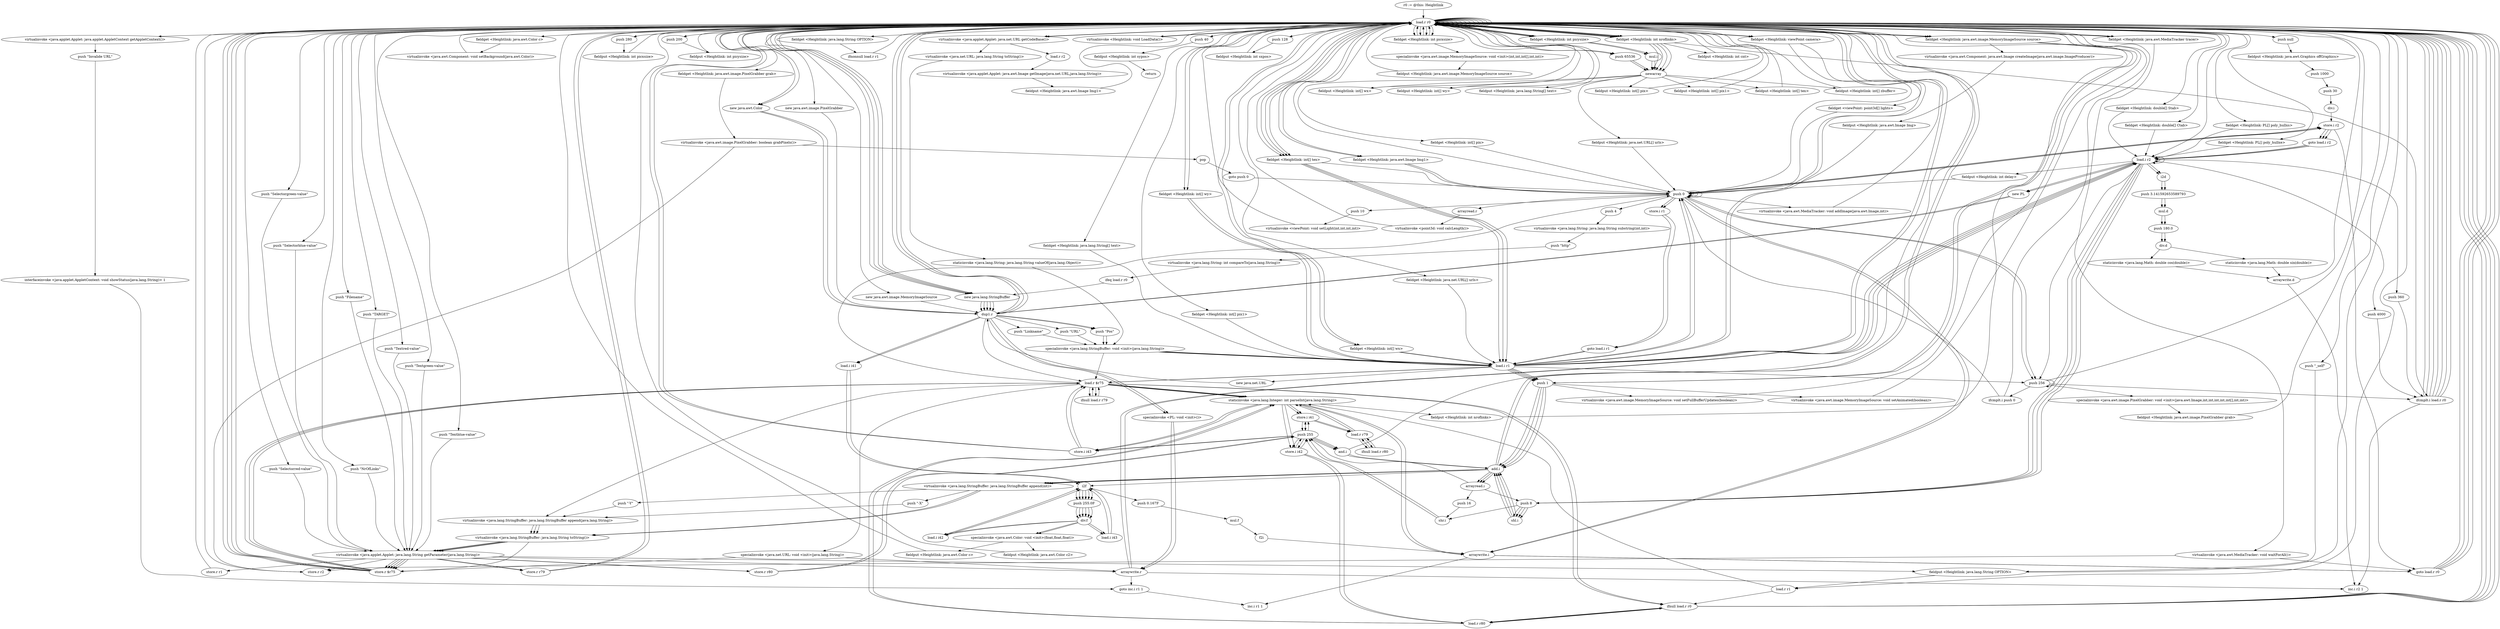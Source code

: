 digraph "" {
    "r0 := @this: Heightlink"
    "load.r r0"
    "r0 := @this: Heightlink"->"load.r r0";
    "load.r r0"->"load.r r0";
    "fieldget <Heightlink: java.awt.Color c>"
    "load.r r0"->"fieldget <Heightlink: java.awt.Color c>";
    "virtualinvoke <java.awt.Component: void setBackground(java.awt.Color)>"
    "fieldget <Heightlink: java.awt.Color c>"->"virtualinvoke <java.awt.Component: void setBackground(java.awt.Color)>";
    "virtualinvoke <java.awt.Component: void setBackground(java.awt.Color)>"->"load.r r0";
    "push null"
    "load.r r0"->"push null";
    "fieldput <Heightlink: java.awt.Graphics offGraphics>"
    "push null"->"fieldput <Heightlink: java.awt.Graphics offGraphics>";
    "push 1000"
    "fieldput <Heightlink: java.awt.Graphics offGraphics>"->"push 1000";
    "push 30"
    "push 1000"->"push 30";
    "div.i"
    "push 30"->"div.i";
    "store.i r2"
    "div.i"->"store.i r2";
    "goto load.r r0"
    "store.i r2"->"goto load.r r0";
    "goto load.r r0"->"load.r r0";
    "load.i r2"
    "load.r r0"->"load.i r2";
    "fieldput <Heightlink: int delay>"
    "load.i r2"->"fieldput <Heightlink: int delay>";
    "push 0"
    "fieldput <Heightlink: int delay>"->"push 0";
    "push 0"->"store.i r2";
    "goto load.i r2"
    "store.i r2"->"goto load.i r2";
    "goto load.i r2"->"load.i r2";
    "push 360"
    "load.i r2"->"push 360";
    "ifcmplt.i load.r r0"
    "push 360"->"ifcmplt.i load.r r0";
    "ifcmplt.i load.r r0"->"load.r r0";
    "push 280"
    "load.r r0"->"push 280";
    "fieldput <Heightlink: int picxsize>"
    "push 280"->"fieldput <Heightlink: int picxsize>";
    "fieldput <Heightlink: int picxsize>"->"load.r r0";
    "push 200"
    "load.r r0"->"push 200";
    "fieldput <Heightlink: int picysize>"
    "push 200"->"fieldput <Heightlink: int picysize>";
    "fieldput <Heightlink: int picysize>"->"load.r r0";
    "push \"NrOfLinks\""
    "load.r r0"->"push \"NrOfLinks\"";
    "virtualinvoke <java.applet.Applet: java.lang.String getParameter(java.lang.String)>"
    "push \"NrOfLinks\""->"virtualinvoke <java.applet.Applet: java.lang.String getParameter(java.lang.String)>";
    "store.r r1"
    "virtualinvoke <java.applet.Applet: java.lang.String getParameter(java.lang.String)>"->"store.r r1";
    "store.r r1"->"load.r r0";
    "push \"Filename\""
    "load.r r0"->"push \"Filename\"";
    "push \"Filename\""->"virtualinvoke <java.applet.Applet: java.lang.String getParameter(java.lang.String)>";
    "store.r r2"
    "virtualinvoke <java.applet.Applet: java.lang.String getParameter(java.lang.String)>"->"store.r r2";
    "store.r r2"->"load.r r0";
    "load.r r0"->"load.r r0";
    "push \"TARGET\""
    "load.r r0"->"push \"TARGET\"";
    "push \"TARGET\""->"virtualinvoke <java.applet.Applet: java.lang.String getParameter(java.lang.String)>";
    "fieldput <Heightlink: java.lang.String OPTION>"
    "virtualinvoke <java.applet.Applet: java.lang.String getParameter(java.lang.String)>"->"fieldput <Heightlink: java.lang.String OPTION>";
    "fieldput <Heightlink: java.lang.String OPTION>"->"load.r r0";
    "push \"Textred-value\""
    "load.r r0"->"push \"Textred-value\"";
    "push \"Textred-value\""->"virtualinvoke <java.applet.Applet: java.lang.String getParameter(java.lang.String)>";
    "store.r $r75"
    "virtualinvoke <java.applet.Applet: java.lang.String getParameter(java.lang.String)>"->"store.r $r75";
    "store.r $r75"->"load.r r0";
    "push \"Textgreen-value\""
    "load.r r0"->"push \"Textgreen-value\"";
    "push \"Textgreen-value\""->"virtualinvoke <java.applet.Applet: java.lang.String getParameter(java.lang.String)>";
    "store.r r79"
    "virtualinvoke <java.applet.Applet: java.lang.String getParameter(java.lang.String)>"->"store.r r79";
    "store.r r79"->"load.r r0";
    "push \"Textblue-value\""
    "load.r r0"->"push \"Textblue-value\"";
    "push \"Textblue-value\""->"virtualinvoke <java.applet.Applet: java.lang.String getParameter(java.lang.String)>";
    "store.r r80"
    "virtualinvoke <java.applet.Applet: java.lang.String getParameter(java.lang.String)>"->"store.r r80";
    "push 255"
    "store.r r80"->"push 255";
    "store.i i41"
    "push 255"->"store.i i41";
    "store.i i41"->"push 255";
    "store.i i42"
    "push 255"->"store.i i42";
    "store.i i42"->"push 255";
    "store.i i43"
    "push 255"->"store.i i43";
    "load.r $r75"
    "store.i i43"->"load.r $r75";
    "ifnull load.r r79"
    "load.r $r75"->"ifnull load.r r79";
    "ifnull load.r r79"->"load.r $r75";
    "staticinvoke <java.lang.Integer: int parseInt(java.lang.String)>"
    "load.r $r75"->"staticinvoke <java.lang.Integer: int parseInt(java.lang.String)>";
    "staticinvoke <java.lang.Integer: int parseInt(java.lang.String)>"->"store.i i41";
    "load.r r79"
    "store.i i41"->"load.r r79";
    "ifnull load.r r80"
    "load.r r79"->"ifnull load.r r80";
    "ifnull load.r r80"->"load.r r79";
    "load.r r79"->"staticinvoke <java.lang.Integer: int parseInt(java.lang.String)>";
    "staticinvoke <java.lang.Integer: int parseInt(java.lang.String)>"->"store.i i42";
    "load.r r80"
    "store.i i42"->"load.r r80";
    "ifnull load.r r0"
    "load.r r80"->"ifnull load.r r0";
    "ifnull load.r r0"->"load.r r80";
    "load.r r80"->"staticinvoke <java.lang.Integer: int parseInt(java.lang.String)>";
    "staticinvoke <java.lang.Integer: int parseInt(java.lang.String)>"->"store.i i43";
    "store.i i43"->"load.r r0";
    "new java.awt.Color"
    "load.r r0"->"new java.awt.Color";
    "dup1.r"
    "new java.awt.Color"->"dup1.r";
    "load.i i41"
    "dup1.r"->"load.i i41";
    "i2f"
    "load.i i41"->"i2f";
    "push 255.0F"
    "i2f"->"push 255.0F";
    "div.f"
    "push 255.0F"->"div.f";
    "load.i i42"
    "div.f"->"load.i i42";
    "load.i i42"->"i2f";
    "i2f"->"push 255.0F";
    "push 255.0F"->"div.f";
    "load.i i43"
    "div.f"->"load.i i43";
    "load.i i43"->"i2f";
    "i2f"->"push 255.0F";
    "push 255.0F"->"div.f";
    "specialinvoke <java.awt.Color: void <init>(float,float,float)>"
    "div.f"->"specialinvoke <java.awt.Color: void <init>(float,float,float)>";
    "fieldput <Heightlink: java.awt.Color c>"
    "specialinvoke <java.awt.Color: void <init>(float,float,float)>"->"fieldput <Heightlink: java.awt.Color c>";
    "fieldput <Heightlink: java.awt.Color c>"->"load.r r0";
    "push \"Selectorred-value\""
    "load.r r0"->"push \"Selectorred-value\"";
    "push \"Selectorred-value\""->"virtualinvoke <java.applet.Applet: java.lang.String getParameter(java.lang.String)>";
    "virtualinvoke <java.applet.Applet: java.lang.String getParameter(java.lang.String)>"->"store.r $r75";
    "store.r $r75"->"load.r r0";
    "push \"Selectorgreen-value\""
    "load.r r0"->"push \"Selectorgreen-value\"";
    "push \"Selectorgreen-value\""->"virtualinvoke <java.applet.Applet: java.lang.String getParameter(java.lang.String)>";
    "virtualinvoke <java.applet.Applet: java.lang.String getParameter(java.lang.String)>"->"store.r r79";
    "store.r r79"->"load.r r0";
    "push \"Selectorblue-value\""
    "load.r r0"->"push \"Selectorblue-value\"";
    "push \"Selectorblue-value\""->"virtualinvoke <java.applet.Applet: java.lang.String getParameter(java.lang.String)>";
    "virtualinvoke <java.applet.Applet: java.lang.String getParameter(java.lang.String)>"->"store.r r80";
    "store.r r80"->"push 255";
    "push 255"->"store.i i41";
    "store.i i41"->"push 255";
    "push 255"->"store.i i42";
    "store.i i42"->"push 255";
    "push 255"->"store.i i43";
    "store.i i43"->"load.r $r75";
    "load.r $r75"->"ifnull load.r r79";
    "ifnull load.r r79"->"load.r $r75";
    "load.r $r75"->"staticinvoke <java.lang.Integer: int parseInt(java.lang.String)>";
    "staticinvoke <java.lang.Integer: int parseInt(java.lang.String)>"->"store.i i41";
    "store.i i41"->"load.r r79";
    "load.r r79"->"ifnull load.r r80";
    "ifnull load.r r80"->"load.r r79";
    "load.r r79"->"staticinvoke <java.lang.Integer: int parseInt(java.lang.String)>";
    "staticinvoke <java.lang.Integer: int parseInt(java.lang.String)>"->"store.i i42";
    "store.i i42"->"load.r r80";
    "load.r r80"->"ifnull load.r r0";
    "ifnull load.r r0"->"load.r r80";
    "load.r r80"->"staticinvoke <java.lang.Integer: int parseInt(java.lang.String)>";
    "staticinvoke <java.lang.Integer: int parseInt(java.lang.String)>"->"store.i i43";
    "store.i i43"->"load.r r0";
    "load.r r0"->"new java.awt.Color";
    "new java.awt.Color"->"dup1.r";
    "dup1.r"->"load.i i41";
    "load.i i41"->"i2f";
    "i2f"->"push 255.0F";
    "push 255.0F"->"div.f";
    "div.f"->"load.i i42";
    "load.i i42"->"i2f";
    "i2f"->"push 255.0F";
    "push 255.0F"->"div.f";
    "div.f"->"load.i i43";
    "load.i i43"->"i2f";
    "i2f"->"push 255.0F";
    "push 255.0F"->"div.f";
    "div.f"->"specialinvoke <java.awt.Color: void <init>(float,float,float)>";
    "fieldput <Heightlink: java.awt.Color c2>"
    "specialinvoke <java.awt.Color: void <init>(float,float,float)>"->"fieldput <Heightlink: java.awt.Color c2>";
    "fieldput <Heightlink: java.awt.Color c2>"->"load.r r0";
    "fieldget <Heightlink: java.lang.String OPTION>"
    "load.r r0"->"fieldget <Heightlink: java.lang.String OPTION>";
    "ifnonnull load.r r1"
    "fieldget <Heightlink: java.lang.String OPTION>"->"ifnonnull load.r r1";
    "ifnonnull load.r r1"->"load.r r0";
    "push \"_self\""
    "load.r r0"->"push \"_self\"";
    "push \"_self\""->"fieldput <Heightlink: java.lang.String OPTION>";
    "load.r r1"
    "fieldput <Heightlink: java.lang.String OPTION>"->"load.r r1";
    "load.r r1"->"ifnull load.r r0";
    "ifnull load.r r0"->"load.r r0";
    "load.r r0"->"load.r r1";
    "load.r r1"->"staticinvoke <java.lang.Integer: int parseInt(java.lang.String)>";
    "fieldput <Heightlink: int nroflinks>"
    "staticinvoke <java.lang.Integer: int parseInt(java.lang.String)>"->"fieldput <Heightlink: int nroflinks>";
    "fieldput <Heightlink: int nroflinks>"->"load.r r0";
    "load.r r0"->"load.r r0";
    "fieldget <Heightlink: int nroflinks>"
    "load.r r0"->"fieldget <Heightlink: int nroflinks>";
    "newarray"
    "fieldget <Heightlink: int nroflinks>"->"newarray";
    "fieldput <Heightlink: int[] wx>"
    "newarray"->"fieldput <Heightlink: int[] wx>";
    "fieldput <Heightlink: int[] wx>"->"load.r r0";
    "load.r r0"->"load.r r0";
    "load.r r0"->"fieldget <Heightlink: int nroflinks>";
    "fieldget <Heightlink: int nroflinks>"->"newarray";
    "fieldput <Heightlink: int[] wy>"
    "newarray"->"fieldput <Heightlink: int[] wy>";
    "fieldput <Heightlink: int[] wy>"->"load.r r0";
    "load.r r0"->"load.r r0";
    "load.r r0"->"fieldget <Heightlink: int nroflinks>";
    "fieldget <Heightlink: int nroflinks>"->"newarray";
    "fieldput <Heightlink: java.lang.String[] text>"
    "newarray"->"fieldput <Heightlink: java.lang.String[] text>";
    "fieldput <Heightlink: java.lang.String[] text>"->"load.r r0";
    "load.r r0"->"load.r r0";
    "load.r r0"->"fieldget <Heightlink: int nroflinks>";
    "fieldget <Heightlink: int nroflinks>"->"newarray";
    "fieldput <Heightlink: java.net.URL[] urls>"
    "newarray"->"fieldput <Heightlink: java.net.URL[] urls>";
    "fieldput <Heightlink: java.net.URL[] urls>"->"push 0";
    "store.i r1"
    "push 0"->"store.i r1";
    "goto load.i r1"
    "store.i r1"->"goto load.i r1";
    "load.i r1"
    "goto load.i r1"->"load.i r1";
    "load.i r1"->"load.r r0";
    "load.r r0"->"fieldget <Heightlink: int nroflinks>";
    "fieldget <Heightlink: int nroflinks>"->"ifcmplt.i load.r r0";
    "ifcmplt.i load.r r0"->"load.r r0";
    "load.r r0"->"load.r r0";
    "fieldget <Heightlink: int picxsize>"
    "load.r r0"->"fieldget <Heightlink: int picxsize>";
    "fieldget <Heightlink: int picxsize>"->"load.r r0";
    "fieldget <Heightlink: int picysize>"
    "load.r r0"->"fieldget <Heightlink: int picysize>";
    "mul.i"
    "fieldget <Heightlink: int picysize>"->"mul.i";
    "mul.i"->"newarray";
    "fieldput <Heightlink: int[] pix>"
    "newarray"->"fieldput <Heightlink: int[] pix>";
    "fieldput <Heightlink: int[] pix>"->"load.r r0";
    "push 65536"
    "load.r r0"->"push 65536";
    "push 65536"->"newarray";
    "fieldput <Heightlink: int[] pix1>"
    "newarray"->"fieldput <Heightlink: int[] pix1>";
    "fieldput <Heightlink: int[] pix1>"->"load.r r0";
    "load.r r0"->"push 65536";
    "push 65536"->"newarray";
    "fieldput <Heightlink: int[] tex>"
    "newarray"->"fieldput <Heightlink: int[] tex>";
    "fieldput <Heightlink: int[] tex>"->"load.r r0";
    "load.r r0"->"load.r r0";
    "load.r r0"->"fieldget <Heightlink: int picxsize>";
    "fieldget <Heightlink: int picxsize>"->"load.r r0";
    "load.r r0"->"fieldget <Heightlink: int picysize>";
    "fieldget <Heightlink: int picysize>"->"mul.i";
    "mul.i"->"newarray";
    "fieldput <Heightlink: int[] zbuffer>"
    "newarray"->"fieldput <Heightlink: int[] zbuffer>";
    "fieldput <Heightlink: int[] zbuffer>"->"load.r r0";
    "new java.awt.image.MemoryImageSource"
    "load.r r0"->"new java.awt.image.MemoryImageSource";
    "new java.awt.image.MemoryImageSource"->"dup1.r";
    "dup1.r"->"load.r r0";
    "load.r r0"->"fieldget <Heightlink: int picxsize>";
    "fieldget <Heightlink: int picxsize>"->"load.r r0";
    "load.r r0"->"fieldget <Heightlink: int picysize>";
    "fieldget <Heightlink: int picysize>"->"load.r r0";
    "fieldget <Heightlink: int[] pix>"
    "load.r r0"->"fieldget <Heightlink: int[] pix>";
    "fieldget <Heightlink: int[] pix>"->"push 0";
    "push 0"->"load.r r0";
    "load.r r0"->"fieldget <Heightlink: int picxsize>";
    "specialinvoke <java.awt.image.MemoryImageSource: void <init>(int,int,int[],int,int)>"
    "fieldget <Heightlink: int picxsize>"->"specialinvoke <java.awt.image.MemoryImageSource: void <init>(int,int,int[],int,int)>";
    "fieldput <Heightlink: java.awt.image.MemoryImageSource source>"
    "specialinvoke <java.awt.image.MemoryImageSource: void <init>(int,int,int[],int,int)>"->"fieldput <Heightlink: java.awt.image.MemoryImageSource source>";
    "fieldput <Heightlink: java.awt.image.MemoryImageSource source>"->"load.r r0";
    "fieldget <Heightlink: java.awt.image.MemoryImageSource source>"
    "load.r r0"->"fieldget <Heightlink: java.awt.image.MemoryImageSource source>";
    "push 1"
    "fieldget <Heightlink: java.awt.image.MemoryImageSource source>"->"push 1";
    "virtualinvoke <java.awt.image.MemoryImageSource: void setFullBufferUpdates(boolean)>"
    "push 1"->"virtualinvoke <java.awt.image.MemoryImageSource: void setFullBufferUpdates(boolean)>";
    "virtualinvoke <java.awt.image.MemoryImageSource: void setFullBufferUpdates(boolean)>"->"load.r r0";
    "load.r r0"->"fieldget <Heightlink: java.awt.image.MemoryImageSource source>";
    "fieldget <Heightlink: java.awt.image.MemoryImageSource source>"->"push 1";
    "virtualinvoke <java.awt.image.MemoryImageSource: void setAnimated(boolean)>"
    "push 1"->"virtualinvoke <java.awt.image.MemoryImageSource: void setAnimated(boolean)>";
    "virtualinvoke <java.awt.image.MemoryImageSource: void setAnimated(boolean)>"->"load.r r0";
    "fieldget <Heightlink: viewPoint camera>"
    "load.r r0"->"fieldget <Heightlink: viewPoint camera>";
    "fieldget <Heightlink: viewPoint camera>"->"push 0";
    "push 0"->"push 0";
    "push 0"->"push 0";
    "push 10"
    "push 0"->"push 10";
    "virtualinvoke <viewPoint: void setLight(int,int,int,int)>"
    "push 10"->"virtualinvoke <viewPoint: void setLight(int,int,int,int)>";
    "virtualinvoke <viewPoint: void setLight(int,int,int,int)>"->"load.r r0";
    "load.r r0"->"fieldget <Heightlink: viewPoint camera>";
    "fieldget <viewPoint: point3d[] lights>"
    "fieldget <Heightlink: viewPoint camera>"->"fieldget <viewPoint: point3d[] lights>";
    "fieldget <viewPoint: point3d[] lights>"->"push 0";
    "arrayread.r"
    "push 0"->"arrayread.r";
    "virtualinvoke <point3d: void calcLength()>"
    "arrayread.r"->"virtualinvoke <point3d: void calcLength()>";
    "virtualinvoke <point3d: void calcLength()>"->"load.r r0";
    "load.r r0"->"load.r r0";
    "load.r r0"->"load.r r0";
    "virtualinvoke <java.applet.Applet: java.net.URL getCodeBase()>"
    "load.r r0"->"virtualinvoke <java.applet.Applet: java.net.URL getCodeBase()>";
    "load.r r2"
    "virtualinvoke <java.applet.Applet: java.net.URL getCodeBase()>"->"load.r r2";
    "virtualinvoke <java.applet.Applet: java.awt.Image getImage(java.net.URL,java.lang.String)>"
    "load.r r2"->"virtualinvoke <java.applet.Applet: java.awt.Image getImage(java.net.URL,java.lang.String)>";
    "fieldput <Heightlink: java.awt.Image Img1>"
    "virtualinvoke <java.applet.Applet: java.awt.Image getImage(java.net.URL,java.lang.String)>"->"fieldput <Heightlink: java.awt.Image Img1>";
    "fieldput <Heightlink: java.awt.Image Img1>"->"load.r r0";
    "fieldget <Heightlink: java.awt.MediaTracker tracer>"
    "load.r r0"->"fieldget <Heightlink: java.awt.MediaTracker tracer>";
    "fieldget <Heightlink: java.awt.MediaTracker tracer>"->"load.r r0";
    "fieldget <Heightlink: java.awt.Image Img1>"
    "load.r r0"->"fieldget <Heightlink: java.awt.Image Img1>";
    "fieldget <Heightlink: java.awt.Image Img1>"->"push 0";
    "virtualinvoke <java.awt.MediaTracker: void addImage(java.awt.Image,int)>"
    "push 0"->"virtualinvoke <java.awt.MediaTracker: void addImage(java.awt.Image,int)>";
    "virtualinvoke <java.awt.MediaTracker: void addImage(java.awt.Image,int)>"->"load.r r0";
    "load.r r0"->"fieldget <Heightlink: java.awt.MediaTracker tracer>";
    "virtualinvoke <java.awt.MediaTracker: void waitForAll()>"
    "fieldget <Heightlink: java.awt.MediaTracker tracer>"->"virtualinvoke <java.awt.MediaTracker: void waitForAll()>";
    "virtualinvoke <java.awt.MediaTracker: void waitForAll()>"->"goto load.r r0";
    "goto load.r r0"->"load.r r0";
    "new java.awt.image.PixelGrabber"
    "load.r r0"->"new java.awt.image.PixelGrabber";
    "new java.awt.image.PixelGrabber"->"dup1.r";
    "dup1.r"->"load.r r0";
    "load.r r0"->"fieldget <Heightlink: java.awt.Image Img1>";
    "fieldget <Heightlink: java.awt.Image Img1>"->"push 0";
    "push 0"->"push 0";
    "push 256"
    "push 0"->"push 256";
    "push 256"->"push 256";
    "push 256"->"load.r r0";
    "fieldget <Heightlink: int[] tex>"
    "load.r r0"->"fieldget <Heightlink: int[] tex>";
    "fieldget <Heightlink: int[] tex>"->"push 0";
    "push 0"->"push 256";
    "specialinvoke <java.awt.image.PixelGrabber: void <init>(java.awt.Image,int,int,int,int,int[],int,int)>"
    "push 256"->"specialinvoke <java.awt.image.PixelGrabber: void <init>(java.awt.Image,int,int,int,int,int[],int,int)>";
    "fieldput <Heightlink: java.awt.image.PixelGrabber grab>"
    "specialinvoke <java.awt.image.PixelGrabber: void <init>(java.awt.Image,int,int,int,int,int[],int,int)>"->"fieldput <Heightlink: java.awt.image.PixelGrabber grab>";
    "fieldput <Heightlink: java.awt.image.PixelGrabber grab>"->"load.r r0";
    "fieldget <Heightlink: java.awt.image.PixelGrabber grab>"
    "load.r r0"->"fieldget <Heightlink: java.awt.image.PixelGrabber grab>";
    "virtualinvoke <java.awt.image.PixelGrabber: boolean grabPixels()>"
    "fieldget <Heightlink: java.awt.image.PixelGrabber grab>"->"virtualinvoke <java.awt.image.PixelGrabber: boolean grabPixels()>";
    "pop"
    "virtualinvoke <java.awt.image.PixelGrabber: boolean grabPixels()>"->"pop";
    "goto push 0"
    "pop"->"goto push 0";
    "goto push 0"->"push 0";
    "push 0"->"store.i r2";
    "store.i r2"->"goto load.i r2";
    "goto load.i r2"->"load.i r2";
    "load.i r2"->"push 256";
    "ifcmplt.i push 0"
    "push 256"->"ifcmplt.i push 0";
    "ifcmplt.i push 0"->"load.r r0";
    "load.r r0"->"load.r r0";
    "load.r r0"->"load.r r0";
    "load.r r0"->"fieldget <Heightlink: java.awt.image.MemoryImageSource source>";
    "virtualinvoke <java.awt.Component: java.awt.Image createImage(java.awt.image.ImageProducer)>"
    "fieldget <Heightlink: java.awt.image.MemoryImageSource source>"->"virtualinvoke <java.awt.Component: java.awt.Image createImage(java.awt.image.ImageProducer)>";
    "fieldput <Heightlink: java.awt.Image Img>"
    "virtualinvoke <java.awt.Component: java.awt.Image createImage(java.awt.image.ImageProducer)>"->"fieldput <Heightlink: java.awt.Image Img>";
    "fieldput <Heightlink: java.awt.Image Img>"->"push 0";
    "push 0"->"store.i r2";
    "store.i r2"->"goto load.i r2";
    "goto load.i r2"->"load.i r2";
    "push 4000"
    "load.i r2"->"push 4000";
    "push 4000"->"ifcmplt.i load.r r0";
    "ifcmplt.i load.r r0"->"load.r r0";
    "load.r r0"->"load.r r0";
    "load.r r0"->"fieldget <Heightlink: int nroflinks>";
    "fieldput <Heightlink: int cnt>"
    "fieldget <Heightlink: int nroflinks>"->"fieldput <Heightlink: int cnt>";
    "fieldput <Heightlink: int cnt>"->"load.r r0";
    "virtualinvoke <Heightlink: void LoadData()>"
    "load.r r0"->"virtualinvoke <Heightlink: void LoadData()>";
    "virtualinvoke <Heightlink: void LoadData()>"->"load.r r0";
    "push 128"
    "load.r r0"->"push 128";
    "fieldput <Heightlink: int sxpos>"
    "push 128"->"fieldput <Heightlink: int sxpos>";
    "fieldput <Heightlink: int sxpos>"->"load.r r0";
    "push 40"
    "load.r r0"->"push 40";
    "fieldput <Heightlink: int sypos>"
    "push 40"->"fieldput <Heightlink: int sypos>";
    "return"
    "fieldput <Heightlink: int sypos>"->"return";
    "ifcmplt.i load.r r0"->"load.r r0";
    "fieldget <Heightlink: PL[] poly_hullxs>"
    "load.r r0"->"fieldget <Heightlink: PL[] poly_hullxs>";
    "fieldget <Heightlink: PL[] poly_hullxs>"->"load.i r2";
    "new PL"
    "load.i r2"->"new PL";
    "new PL"->"dup1.r";
    "specialinvoke <PL: void <init>()>"
    "dup1.r"->"specialinvoke <PL: void <init>()>";
    "arraywrite.r"
    "specialinvoke <PL: void <init>()>"->"arraywrite.r";
    "arraywrite.r"->"load.r r0";
    "fieldget <Heightlink: PL[] poly_hullxe>"
    "load.r r0"->"fieldget <Heightlink: PL[] poly_hullxe>";
    "fieldget <Heightlink: PL[] poly_hullxe>"->"load.i r2";
    "load.i r2"->"new PL";
    "new PL"->"dup1.r";
    "dup1.r"->"specialinvoke <PL: void <init>()>";
    "specialinvoke <PL: void <init>()>"->"arraywrite.r";
    "inc.i r2 1"
    "arraywrite.r"->"inc.i r2 1";
    "ifcmplt.i push 0"->"push 0";
    "push 0"->"store.i r1";
    "store.i r1"->"goto load.i r1";
    "goto load.i r1"->"load.i r1";
    "load.i r1"->"push 256";
    "push 256"->"ifcmplt.i load.r r0";
    "ifcmplt.i load.r r0"->"inc.i r2 1";
    "ifcmplt.i load.r r0"->"load.r r0";
    "fieldget <Heightlink: int[] pix1>"
    "load.r r0"->"fieldget <Heightlink: int[] pix1>";
    "fieldget <Heightlink: int[] pix1>"->"load.i r1";
    "load.i r1"->"load.i r2";
    "push 8"
    "load.i r2"->"push 8";
    "shl.i"
    "push 8"->"shl.i";
    "add.i"
    "shl.i"->"add.i";
    "add.i"->"load.r r0";
    "load.r r0"->"fieldget <Heightlink: int[] tex>";
    "fieldget <Heightlink: int[] tex>"->"load.i r1";
    "load.i r1"->"load.i r2";
    "load.i r2"->"push 8";
    "push 8"->"shl.i";
    "shl.i"->"add.i";
    "arrayread.i"
    "add.i"->"arrayread.i";
    "push 16"
    "arrayread.i"->"push 16";
    "shr.i"
    "push 16"->"shr.i";
    "shr.i"->"push 255";
    "and.i"
    "push 255"->"and.i";
    "and.i"->"load.r r0";
    "load.r r0"->"fieldget <Heightlink: int[] tex>";
    "fieldget <Heightlink: int[] tex>"->"load.i r1";
    "load.i r1"->"load.i r2";
    "load.i r2"->"push 8";
    "push 8"->"shl.i";
    "shl.i"->"add.i";
    "add.i"->"arrayread.i";
    "arrayread.i"->"push 8";
    "push 8"->"shr.i";
    "shr.i"->"push 255";
    "push 255"->"and.i";
    "and.i"->"add.i";
    "add.i"->"load.r r0";
    "load.r r0"->"fieldget <Heightlink: int[] tex>";
    "fieldget <Heightlink: int[] tex>"->"load.i r1";
    "load.i r1"->"load.i r2";
    "load.i r2"->"push 8";
    "push 8"->"shl.i";
    "shl.i"->"add.i";
    "add.i"->"arrayread.i";
    "arrayread.i"->"push 255";
    "push 255"->"and.i";
    "and.i"->"add.i";
    "add.i"->"i2f";
    "push 0.167F"
    "i2f"->"push 0.167F";
    "mul.f"
    "push 0.167F"->"mul.f";
    "f2i"
    "mul.f"->"f2i";
    "arraywrite.i"
    "f2i"->"arraywrite.i";
    "inc.i r1 1"
    "arraywrite.i"->"inc.i r1 1";
    "virtualinvoke <java.awt.image.PixelGrabber: boolean grabPixels()>"->"store.r r2";
    "virtualinvoke <java.awt.MediaTracker: void waitForAll()>"->"store.r r2";
    "ifcmplt.i load.r r0"->"load.r r0";
    "new java.lang.StringBuffer"
    "load.r r0"->"new java.lang.StringBuffer";
    "new java.lang.StringBuffer"->"dup1.r";
    "push \"Pos\""
    "dup1.r"->"push \"Pos\"";
    "specialinvoke <java.lang.StringBuffer: void <init>(java.lang.String)>"
    "push \"Pos\""->"specialinvoke <java.lang.StringBuffer: void <init>(java.lang.String)>";
    "specialinvoke <java.lang.StringBuffer: void <init>(java.lang.String)>"->"load.i r1";
    "load.i r1"->"push 1";
    "push 1"->"add.i";
    "virtualinvoke <java.lang.StringBuffer: java.lang.StringBuffer append(int)>"
    "add.i"->"virtualinvoke <java.lang.StringBuffer: java.lang.StringBuffer append(int)>";
    "push \"-X\""
    "virtualinvoke <java.lang.StringBuffer: java.lang.StringBuffer append(int)>"->"push \"-X\"";
    "virtualinvoke <java.lang.StringBuffer: java.lang.StringBuffer append(java.lang.String)>"
    "push \"-X\""->"virtualinvoke <java.lang.StringBuffer: java.lang.StringBuffer append(java.lang.String)>";
    "virtualinvoke <java.lang.StringBuffer: java.lang.String toString()>"
    "virtualinvoke <java.lang.StringBuffer: java.lang.StringBuffer append(java.lang.String)>"->"virtualinvoke <java.lang.StringBuffer: java.lang.String toString()>";
    "virtualinvoke <java.lang.StringBuffer: java.lang.String toString()>"->"virtualinvoke <java.applet.Applet: java.lang.String getParameter(java.lang.String)>";
    "virtualinvoke <java.applet.Applet: java.lang.String getParameter(java.lang.String)>"->"store.r $r75";
    "store.r $r75"->"load.r $r75";
    "load.r $r75"->"ifnull load.r r0";
    "ifnull load.r r0"->"load.r r0";
    "fieldget <Heightlink: int[] wx>"
    "load.r r0"->"fieldget <Heightlink: int[] wx>";
    "fieldget <Heightlink: int[] wx>"->"load.i r1";
    "load.i r1"->"load.r $r75";
    "load.r $r75"->"staticinvoke <java.lang.Integer: int parseInt(java.lang.String)>";
    "staticinvoke <java.lang.Integer: int parseInt(java.lang.String)>"->"arraywrite.i";
    "arraywrite.i"->"goto load.r r0";
    "goto load.r r0"->"load.r r0";
    "load.r r0"->"new java.lang.StringBuffer";
    "new java.lang.StringBuffer"->"dup1.r";
    "dup1.r"->"push \"Pos\"";
    "push \"Pos\""->"specialinvoke <java.lang.StringBuffer: void <init>(java.lang.String)>";
    "specialinvoke <java.lang.StringBuffer: void <init>(java.lang.String)>"->"load.i r1";
    "load.i r1"->"push 1";
    "push 1"->"add.i";
    "add.i"->"virtualinvoke <java.lang.StringBuffer: java.lang.StringBuffer append(int)>";
    "push \"-Y\""
    "virtualinvoke <java.lang.StringBuffer: java.lang.StringBuffer append(int)>"->"push \"-Y\"";
    "push \"-Y\""->"virtualinvoke <java.lang.StringBuffer: java.lang.StringBuffer append(java.lang.String)>";
    "virtualinvoke <java.lang.StringBuffer: java.lang.StringBuffer append(java.lang.String)>"->"virtualinvoke <java.lang.StringBuffer: java.lang.String toString()>";
    "virtualinvoke <java.lang.StringBuffer: java.lang.String toString()>"->"virtualinvoke <java.applet.Applet: java.lang.String getParameter(java.lang.String)>";
    "virtualinvoke <java.applet.Applet: java.lang.String getParameter(java.lang.String)>"->"store.r $r75";
    "store.r $r75"->"load.r $r75";
    "load.r $r75"->"ifnull load.r r0";
    "ifnull load.r r0"->"load.r r0";
    "fieldget <Heightlink: int[] wy>"
    "load.r r0"->"fieldget <Heightlink: int[] wy>";
    "fieldget <Heightlink: int[] wy>"->"load.i r1";
    "load.i r1"->"load.r $r75";
    "load.r $r75"->"staticinvoke <java.lang.Integer: int parseInt(java.lang.String)>";
    "staticinvoke <java.lang.Integer: int parseInt(java.lang.String)>"->"arraywrite.i";
    "arraywrite.i"->"goto load.r r0";
    "goto load.r r0"->"load.r r0";
    "fieldget <Heightlink: java.lang.String[] text>"
    "load.r r0"->"fieldget <Heightlink: java.lang.String[] text>";
    "fieldget <Heightlink: java.lang.String[] text>"->"load.i r1";
    "load.i r1"->"load.r r0";
    "load.r r0"->"new java.lang.StringBuffer";
    "new java.lang.StringBuffer"->"dup1.r";
    "push \"Linkname\""
    "dup1.r"->"push \"Linkname\"";
    "push \"Linkname\""->"specialinvoke <java.lang.StringBuffer: void <init>(java.lang.String)>";
    "specialinvoke <java.lang.StringBuffer: void <init>(java.lang.String)>"->"load.i r1";
    "load.i r1"->"push 1";
    "push 1"->"add.i";
    "add.i"->"virtualinvoke <java.lang.StringBuffer: java.lang.StringBuffer append(int)>";
    "virtualinvoke <java.lang.StringBuffer: java.lang.StringBuffer append(int)>"->"virtualinvoke <java.lang.StringBuffer: java.lang.String toString()>";
    "virtualinvoke <java.lang.StringBuffer: java.lang.String toString()>"->"virtualinvoke <java.applet.Applet: java.lang.String getParameter(java.lang.String)>";
    "virtualinvoke <java.applet.Applet: java.lang.String getParameter(java.lang.String)>"->"arraywrite.r";
    "arraywrite.r"->"load.r r0";
    "load.r r0"->"new java.lang.StringBuffer";
    "new java.lang.StringBuffer"->"dup1.r";
    "push \"URL\""
    "dup1.r"->"push \"URL\"";
    "push \"URL\""->"specialinvoke <java.lang.StringBuffer: void <init>(java.lang.String)>";
    "specialinvoke <java.lang.StringBuffer: void <init>(java.lang.String)>"->"load.i r1";
    "load.i r1"->"push 1";
    "push 1"->"add.i";
    "add.i"->"virtualinvoke <java.lang.StringBuffer: java.lang.StringBuffer append(int)>";
    "virtualinvoke <java.lang.StringBuffer: java.lang.StringBuffer append(int)>"->"virtualinvoke <java.lang.StringBuffer: java.lang.String toString()>";
    "virtualinvoke <java.lang.StringBuffer: java.lang.String toString()>"->"virtualinvoke <java.applet.Applet: java.lang.String getParameter(java.lang.String)>";
    "virtualinvoke <java.applet.Applet: java.lang.String getParameter(java.lang.String)>"->"store.r $r75";
    "store.r $r75"->"load.r $r75";
    "load.r $r75"->"push 0";
    "push 4"
    "push 0"->"push 4";
    "virtualinvoke <java.lang.String: java.lang.String substring(int,int)>"
    "push 4"->"virtualinvoke <java.lang.String: java.lang.String substring(int,int)>";
    "push \"http\""
    "virtualinvoke <java.lang.String: java.lang.String substring(int,int)>"->"push \"http\"";
    "virtualinvoke <java.lang.String: int compareTo(java.lang.String)>"
    "push \"http\""->"virtualinvoke <java.lang.String: int compareTo(java.lang.String)>";
    "ifeq load.r r0"
    "virtualinvoke <java.lang.String: int compareTo(java.lang.String)>"->"ifeq load.r r0";
    "ifeq load.r r0"->"new java.lang.StringBuffer";
    "new java.lang.StringBuffer"->"dup1.r";
    "dup1.r"->"load.r r0";
    "load.r r0"->"virtualinvoke <java.applet.Applet: java.net.URL getCodeBase()>";
    "virtualinvoke <java.net.URL: java.lang.String toString()>"
    "virtualinvoke <java.applet.Applet: java.net.URL getCodeBase()>"->"virtualinvoke <java.net.URL: java.lang.String toString()>";
    "staticinvoke <java.lang.String: java.lang.String valueOf(java.lang.Object)>"
    "virtualinvoke <java.net.URL: java.lang.String toString()>"->"staticinvoke <java.lang.String: java.lang.String valueOf(java.lang.Object)>";
    "staticinvoke <java.lang.String: java.lang.String valueOf(java.lang.Object)>"->"specialinvoke <java.lang.StringBuffer: void <init>(java.lang.String)>";
    "specialinvoke <java.lang.StringBuffer: void <init>(java.lang.String)>"->"load.r $r75";
    "load.r $r75"->"virtualinvoke <java.lang.StringBuffer: java.lang.StringBuffer append(java.lang.String)>";
    "virtualinvoke <java.lang.StringBuffer: java.lang.StringBuffer append(java.lang.String)>"->"virtualinvoke <java.lang.StringBuffer: java.lang.String toString()>";
    "virtualinvoke <java.lang.StringBuffer: java.lang.String toString()>"->"store.r $r75";
    "store.r $r75"->"load.r r0";
    "fieldget <Heightlink: java.net.URL[] urls>"
    "load.r r0"->"fieldget <Heightlink: java.net.URL[] urls>";
    "fieldget <Heightlink: java.net.URL[] urls>"->"load.i r1";
    "new java.net.URL"
    "load.i r1"->"new java.net.URL";
    "new java.net.URL"->"dup1.r";
    "dup1.r"->"load.r $r75";
    "specialinvoke <java.net.URL: void <init>(java.lang.String)>"
    "load.r $r75"->"specialinvoke <java.net.URL: void <init>(java.lang.String)>";
    "specialinvoke <java.net.URL: void <init>(java.lang.String)>"->"arraywrite.r";
    "goto inc.i r1 1"
    "arraywrite.r"->"goto inc.i r1 1";
    "goto inc.i r1 1"->"inc.i r1 1";
    "specialinvoke <java.net.URL: void <init>(java.lang.String)>"->"store.r $r75";
    "store.r $r75"->"load.r r0";
    "virtualinvoke <java.applet.Applet: java.applet.AppletContext getAppletContext()>"
    "load.r r0"->"virtualinvoke <java.applet.Applet: java.applet.AppletContext getAppletContext()>";
    "push \"Invalide URL\""
    "virtualinvoke <java.applet.Applet: java.applet.AppletContext getAppletContext()>"->"push \"Invalide URL\"";
    "interfaceinvoke <java.applet.AppletContext: void showStatus(java.lang.String)> 1"
    "push \"Invalide URL\""->"interfaceinvoke <java.applet.AppletContext: void showStatus(java.lang.String)> 1";
    "interfaceinvoke <java.applet.AppletContext: void showStatus(java.lang.String)> 1"->"goto inc.i r1 1";
    "ifnull load.r r0"->"load.r r0";
    "load.r r0"->"fieldget <Heightlink: int[] wy>";
    "fieldget <Heightlink: int[] wy>"->"load.i r1";
    "load.i r1"->"push 0";
    "push 0"->"arraywrite.i";
    "ifnull load.r r0"->"load.r r0";
    "load.r r0"->"fieldget <Heightlink: int[] wx>";
    "fieldget <Heightlink: int[] wx>"->"load.i r1";
    "load.i r1"->"push 0";
    "push 0"->"arraywrite.i";
    "ifcmplt.i load.r r0"->"load.r r0";
    "fieldget <Heightlink: double[] Stab>"
    "load.r r0"->"fieldget <Heightlink: double[] Stab>";
    "fieldget <Heightlink: double[] Stab>"->"load.i r2";
    "load.i r2"->"load.i r2";
    "i2d"
    "load.i r2"->"i2d";
    "push 3.141592653589793"
    "i2d"->"push 3.141592653589793";
    "mul.d"
    "push 3.141592653589793"->"mul.d";
    "push 180.0"
    "mul.d"->"push 180.0";
    "div.d"
    "push 180.0"->"div.d";
    "staticinvoke <java.lang.Math: double sin(double)>"
    "div.d"->"staticinvoke <java.lang.Math: double sin(double)>";
    "arraywrite.d"
    "staticinvoke <java.lang.Math: double sin(double)>"->"arraywrite.d";
    "arraywrite.d"->"load.r r0";
    "fieldget <Heightlink: double[] Ctab>"
    "load.r r0"->"fieldget <Heightlink: double[] Ctab>";
    "fieldget <Heightlink: double[] Ctab>"->"load.i r2";
    "load.i r2"->"load.i r2";
    "load.i r2"->"i2d";
    "i2d"->"push 3.141592653589793";
    "push 3.141592653589793"->"mul.d";
    "mul.d"->"push 180.0";
    "push 180.0"->"div.d";
    "staticinvoke <java.lang.Math: double cos(double)>"
    "div.d"->"staticinvoke <java.lang.Math: double cos(double)>";
    "staticinvoke <java.lang.Math: double cos(double)>"->"arraywrite.d";
    "arraywrite.d"->"inc.i r2 1";
}
